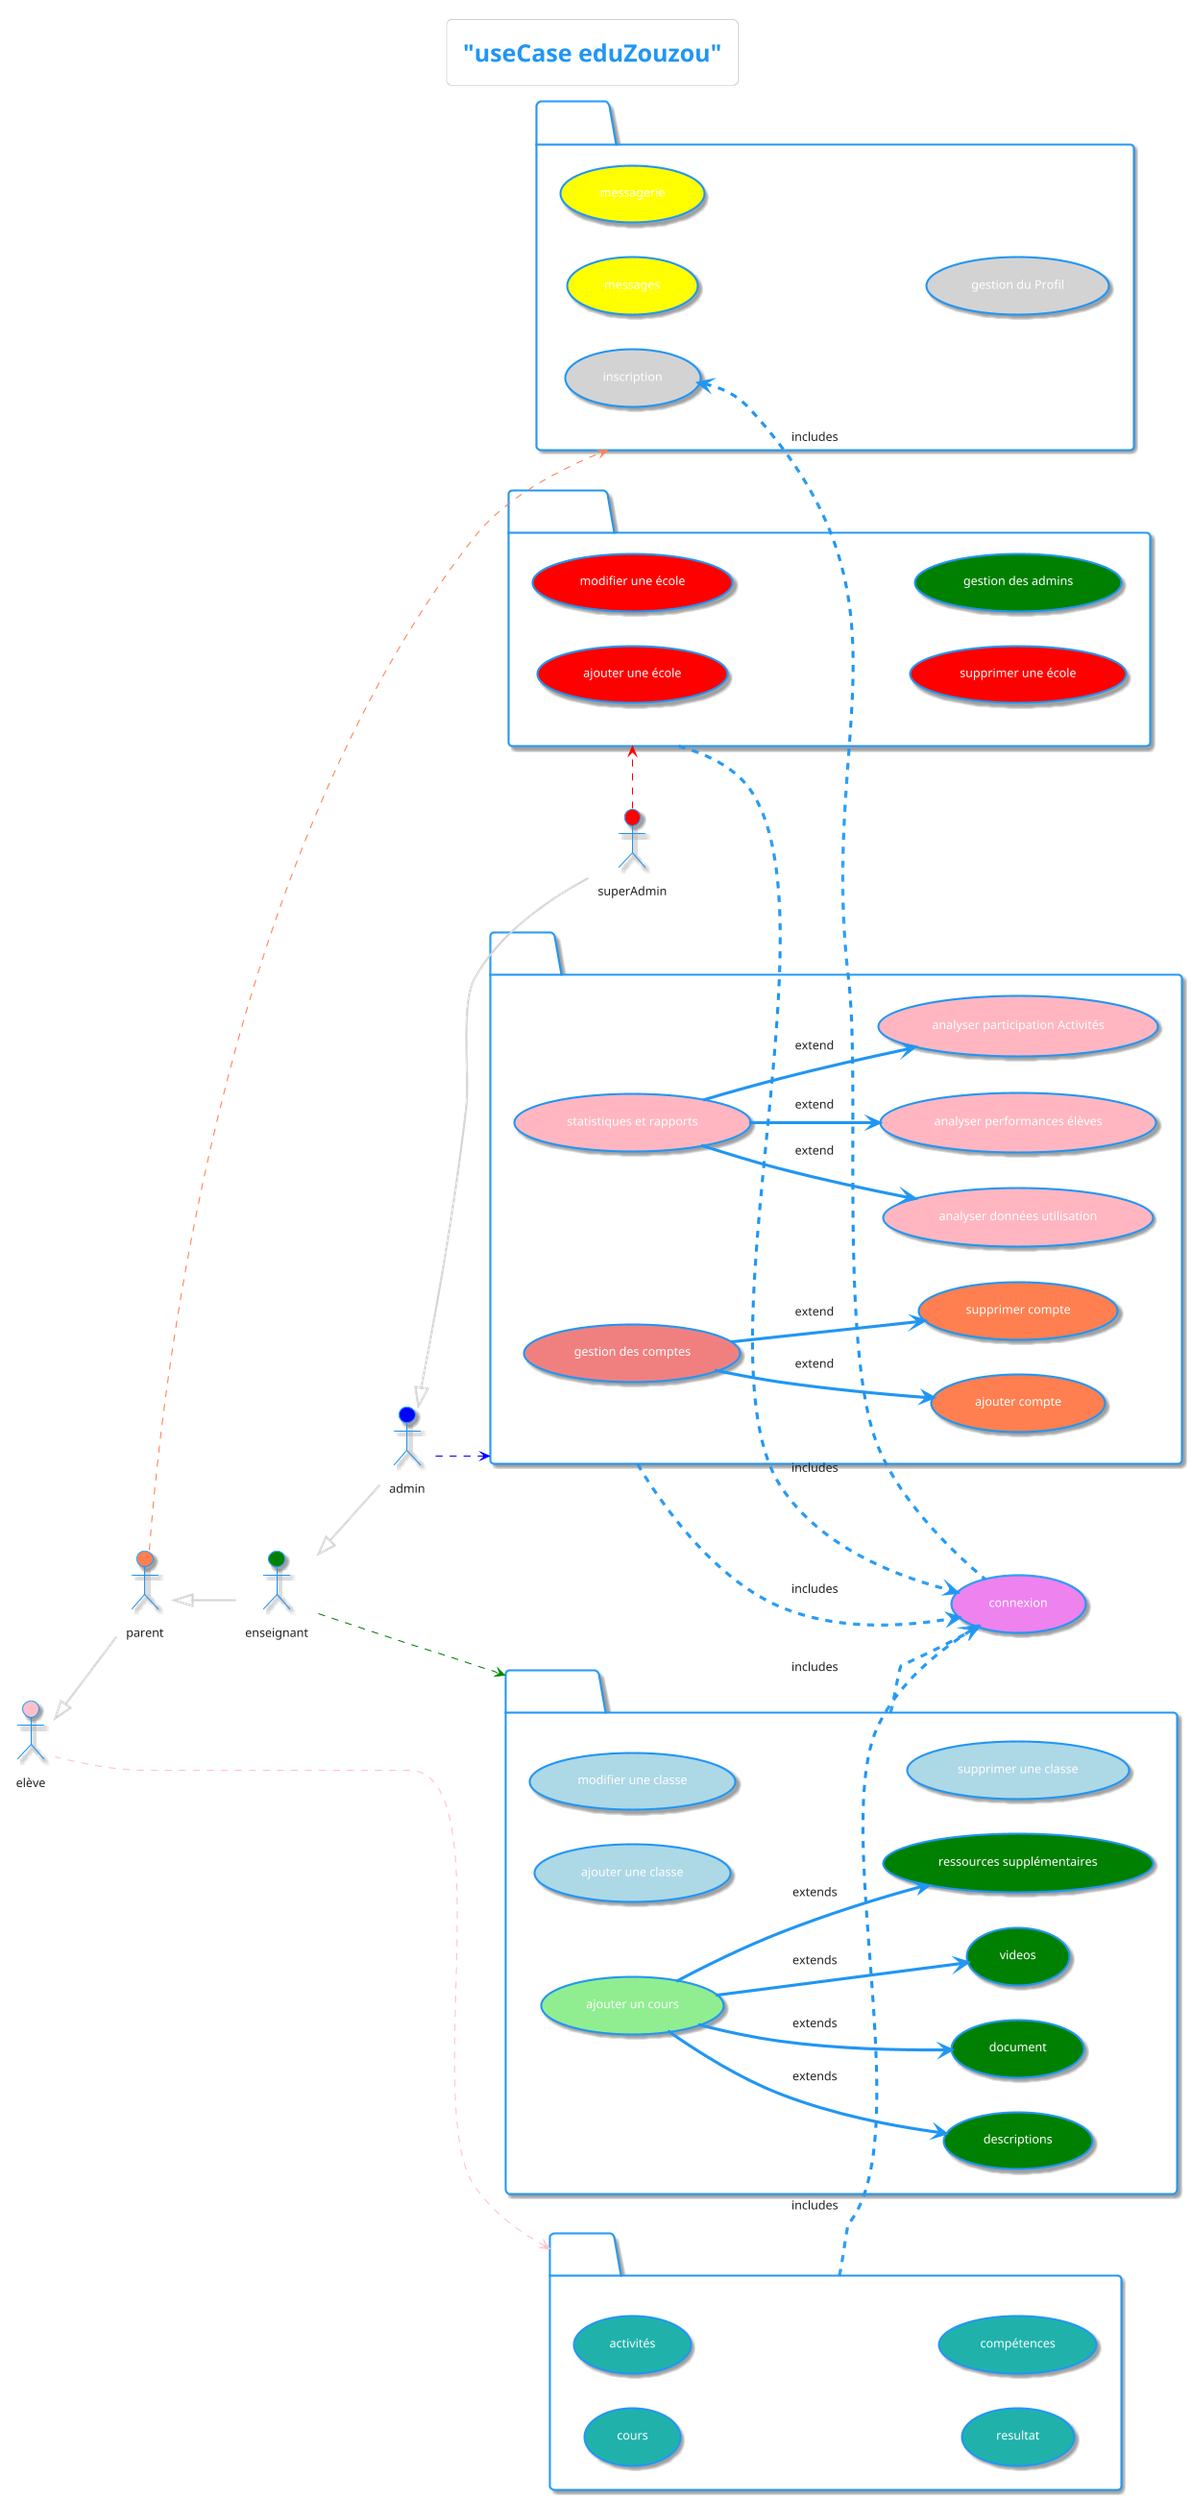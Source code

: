 @startuml
!theme materia
title = "useCase eduZouzou"

left to right direction

actor superAdmin as sa #red

    actor admin as a #blue
    actor enseignant as ens #green
    actor parent as p #Coral
    actor elève as e #pink



    package superAdmin as packsa {
        useCase "ajouter une école" as addSchool #red
        useCase "modifier une école" as upSchool #red
        useCase "supprimer une école" as delSchool #red
        useCase "gestion des admins" as gesAd #Green

sa --> packsa #line:red;line.dashed;text:red

    }


    package admin as packa {
        useCase "statistiques et rapports" as stats #LightPink
        useCase "analyser données utilisation" as aDataUse #LightPink
        useCase "analyser performances élèves" as aPerfEl #LightPink
        useCase "analyser participation Activités" as aParta #LightPink
        useCase "gestion des comptes" as gestCompte #LightCoral
        useCase "ajouter compte" as addCompte #Coral
        useCase "supprimer compte" as delCompte #Coral

a -->packa #blue;line.dashed;text:blue

gestCompte --> addCompte : extend
gestCompte --> delCompte : extend

stats --> aDataUse :extend
stats --> aPerfEl :extend
stats --> aParta :extend


    }

package enseignant  as packens{
        useCase "ajouter une classe" as addClass #LightBlue
        useCase "modifier une classe" as upClass #LightBlue
        useCase "supprimer une classe" as delClass #LightBlue
        useCase "ajouter un cours" as addcours #LightGreen
        useCase "descriptions" as descr #Green
        useCase "document" as doc #Green
        useCase "videos" as video #Green
        useCase "ressources supplémentaires" as ressource #Green

addcours --> descr :extends
addcours --> doc :extends
addcours --> video :extends
addcours --> ressource :extends

ens --> packens  #green;line.dashed;text:green 

}



package "parents" as packp{
usecase "messages" as mess #yellow
usecase "messagerie" as tchat #yellow
    usecase inscription as ins #LightGray 
    usecase "gestion du Profil" as gesProf #LightGray 

p -> packp #coral;line.dashed;text:coral

}


 package "élèves" as packel{
 usecase "cours" as cours #LightSeaGreen
 usecase "activités" as act #LightSeaGreen
 usecase "resultat" as res #LightSeaGreen
 usecase "compétences" as comp #LightSeaGreen


e -up-> packel #pink;line.dashed;text:pink

 }






    useCase connexion as connect #Violet



a <|--sa  #line:lightgray;line.bold;text:lightgray
ens <|--a  #line:lightgray;line.bold;text:lightgray
p<|--ens  #line:lightgray;line.bold;text:lightgray
e<|--p  #line:lightgray;line.bold;text:lightgray








ins <..connect :includes
packsa ..> connect : includes 
packa ..> connect : includes 
packens ..> connect : includes 
packel ..> connect : includes 















@enduml


